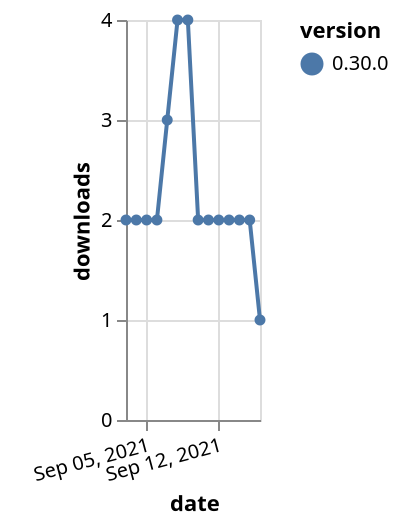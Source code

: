 {"$schema": "https://vega.github.io/schema/vega-lite/v5.json", "description": "A simple bar chart with embedded data.", "data": {"values": [{"date": "2021-09-03", "total": 3171, "delta": 2, "version": "0.30.0"}, {"date": "2021-09-04", "total": 3173, "delta": 2, "version": "0.30.0"}, {"date": "2021-09-05", "total": 3175, "delta": 2, "version": "0.30.0"}, {"date": "2021-09-06", "total": 3177, "delta": 2, "version": "0.30.0"}, {"date": "2021-09-07", "total": 3180, "delta": 3, "version": "0.30.0"}, {"date": "2021-09-08", "total": 3184, "delta": 4, "version": "0.30.0"}, {"date": "2021-09-09", "total": 3188, "delta": 4, "version": "0.30.0"}, {"date": "2021-09-10", "total": 3190, "delta": 2, "version": "0.30.0"}, {"date": "2021-09-11", "total": 3192, "delta": 2, "version": "0.30.0"}, {"date": "2021-09-12", "total": 3194, "delta": 2, "version": "0.30.0"}, {"date": "2021-09-13", "total": 3196, "delta": 2, "version": "0.30.0"}, {"date": "2021-09-14", "total": 3198, "delta": 2, "version": "0.30.0"}, {"date": "2021-09-15", "total": 3200, "delta": 2, "version": "0.30.0"}, {"date": "2021-09-16", "total": 3201, "delta": 1, "version": "0.30.0"}]}, "width": "container", "mark": {"type": "line", "point": {"filled": true}}, "encoding": {"x": {"field": "date", "type": "temporal", "timeUnit": "yearmonthdate", "title": "date", "axis": {"labelAngle": -15}}, "y": {"field": "delta", "type": "quantitative", "title": "downloads"}, "color": {"field": "version", "type": "nominal"}, "tooltip": {"field": "delta"}}}